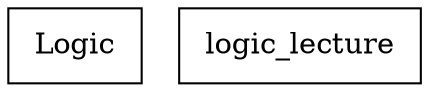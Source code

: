 digraph {
Logic [ label=" Logic " shape= box ]
logic_lecture [ label=" logic_lecture " shape= box ]

}
